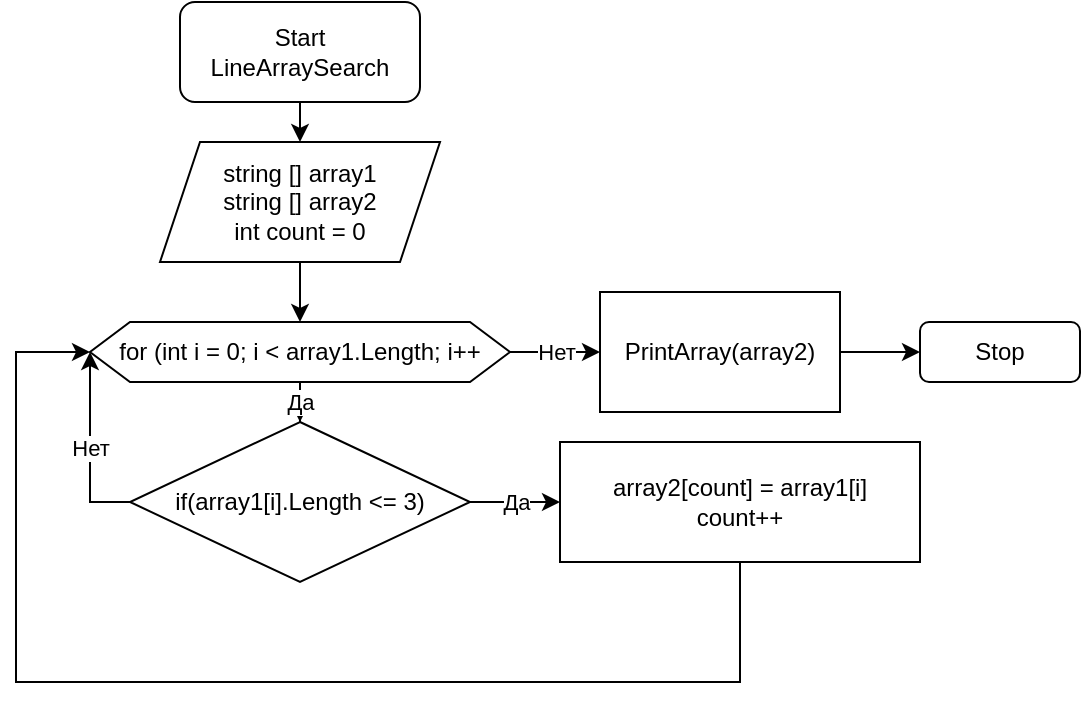 <mxfile version="20.7.4" type="device"><diagram id="c1rdVAjT_Tfs9TxQtrMK" name="Страница 1"><mxGraphModel dx="1418" dy="832" grid="1" gridSize="10" guides="1" tooltips="1" connect="1" arrows="1" fold="1" page="1" pageScale="1" pageWidth="827" pageHeight="1169" math="0" shadow="0"><root><mxCell id="0"/><mxCell id="1" parent="0"/><mxCell id="yDcOCB71ijbYg0taeBXi-6" style="edgeStyle=orthogonalEdgeStyle;rounded=0;orthogonalLoop=1;jettySize=auto;html=1;exitX=0.5;exitY=1;exitDx=0;exitDy=0;entryX=0.5;entryY=0;entryDx=0;entryDy=0;" parent="1" source="yDcOCB71ijbYg0taeBXi-2" target="yDcOCB71ijbYg0taeBXi-5" edge="1"><mxGeometry relative="1" as="geometry"/></mxCell><mxCell id="yDcOCB71ijbYg0taeBXi-2" value="Start&lt;br&gt;LineArraySearch" style="rounded=1;whiteSpace=wrap;html=1;" parent="1" vertex="1"><mxGeometry x="340" y="50" width="120" height="50" as="geometry"/></mxCell><mxCell id="yDcOCB71ijbYg0taeBXi-3" value="Stop" style="rounded=1;whiteSpace=wrap;html=1;" parent="1" vertex="1"><mxGeometry x="710" y="210" width="80" height="30" as="geometry"/></mxCell><mxCell id="yDcOCB71ijbYg0taeBXi-8" style="edgeStyle=orthogonalEdgeStyle;rounded=0;orthogonalLoop=1;jettySize=auto;html=1;exitX=0.5;exitY=1;exitDx=0;exitDy=0;entryX=0.5;entryY=0;entryDx=0;entryDy=0;" parent="1" source="yDcOCB71ijbYg0taeBXi-5" target="yDcOCB71ijbYg0taeBXi-7" edge="1"><mxGeometry relative="1" as="geometry"/></mxCell><mxCell id="yDcOCB71ijbYg0taeBXi-5" value="string [] array1&lt;br&gt;string [] array2&lt;br&gt;int count = 0" style="shape=parallelogram;perimeter=parallelogramPerimeter;whiteSpace=wrap;html=1;fixedSize=1;" parent="1" vertex="1"><mxGeometry x="330" y="120" width="140" height="60" as="geometry"/></mxCell><mxCell id="yDcOCB71ijbYg0taeBXi-10" value="Да" style="edgeStyle=orthogonalEdgeStyle;rounded=0;orthogonalLoop=1;jettySize=auto;html=1;exitX=0.5;exitY=1;exitDx=0;exitDy=0;" parent="1" source="yDcOCB71ijbYg0taeBXi-7" target="yDcOCB71ijbYg0taeBXi-9" edge="1"><mxGeometry relative="1" as="geometry"/></mxCell><mxCell id="eHG6MVFrII-zFAW8OGn5-2" value="Нет" style="edgeStyle=orthogonalEdgeStyle;rounded=0;orthogonalLoop=1;jettySize=auto;html=1;exitX=1;exitY=0.5;exitDx=0;exitDy=0;entryX=0;entryY=0.5;entryDx=0;entryDy=0;" edge="1" parent="1" source="yDcOCB71ijbYg0taeBXi-7" target="eHG6MVFrII-zFAW8OGn5-1"><mxGeometry relative="1" as="geometry"/></mxCell><mxCell id="yDcOCB71ijbYg0taeBXi-7" value="for (int i = 0; i &amp;lt; array1.Length; i++" style="shape=hexagon;perimeter=hexagonPerimeter2;whiteSpace=wrap;html=1;fixedSize=1;" parent="1" vertex="1"><mxGeometry x="295" y="210" width="210" height="30" as="geometry"/></mxCell><mxCell id="yDcOCB71ijbYg0taeBXi-11" value="Нет" style="edgeStyle=orthogonalEdgeStyle;rounded=0;orthogonalLoop=1;jettySize=auto;html=1;exitX=0;exitY=0.5;exitDx=0;exitDy=0;entryX=0;entryY=0.5;entryDx=0;entryDy=0;" parent="1" source="yDcOCB71ijbYg0taeBXi-9" target="yDcOCB71ijbYg0taeBXi-7" edge="1"><mxGeometry relative="1" as="geometry"><Array as="points"><mxPoint x="295" y="300"/></Array></mxGeometry></mxCell><mxCell id="yDcOCB71ijbYg0taeBXi-13" value="Да" style="edgeStyle=orthogonalEdgeStyle;rounded=0;orthogonalLoop=1;jettySize=auto;html=1;exitX=1;exitY=0.5;exitDx=0;exitDy=0;entryX=0;entryY=0.5;entryDx=0;entryDy=0;" parent="1" source="yDcOCB71ijbYg0taeBXi-9" target="yDcOCB71ijbYg0taeBXi-12" edge="1"><mxGeometry relative="1" as="geometry"/></mxCell><mxCell id="yDcOCB71ijbYg0taeBXi-9" value="if(array1[i].Length &amp;lt;= 3)" style="rhombus;whiteSpace=wrap;html=1;" parent="1" vertex="1"><mxGeometry x="315" y="260" width="170" height="80" as="geometry"/></mxCell><mxCell id="yDcOCB71ijbYg0taeBXi-12" value="array2[count] = array1[i]&lt;br&gt;count++" style="rounded=0;whiteSpace=wrap;html=1;" parent="1" vertex="1"><mxGeometry x="530" y="270" width="180" height="60" as="geometry"/></mxCell><mxCell id="yDcOCB71ijbYg0taeBXi-19" style="edgeStyle=orthogonalEdgeStyle;rounded=0;orthogonalLoop=1;jettySize=auto;html=1;exitX=0.5;exitY=1;exitDx=0;exitDy=0;entryX=0;entryY=0.5;entryDx=0;entryDy=0;" parent="1" source="yDcOCB71ijbYg0taeBXi-12" target="yDcOCB71ijbYg0taeBXi-7" edge="1"><mxGeometry relative="1" as="geometry"><Array as="points"><mxPoint x="620" y="390"/><mxPoint x="258" y="390"/><mxPoint x="258" y="225"/></Array><mxPoint x="287.5" y="390" as="sourcePoint"/></mxGeometry></mxCell><mxCell id="eHG6MVFrII-zFAW8OGn5-4" style="edgeStyle=orthogonalEdgeStyle;rounded=0;orthogonalLoop=1;jettySize=auto;html=1;exitX=1;exitY=0.5;exitDx=0;exitDy=0;entryX=0;entryY=0.5;entryDx=0;entryDy=0;" edge="1" parent="1" source="eHG6MVFrII-zFAW8OGn5-1" target="yDcOCB71ijbYg0taeBXi-3"><mxGeometry relative="1" as="geometry"/></mxCell><mxCell id="eHG6MVFrII-zFAW8OGn5-1" value="PrintArray(array2)" style="rounded=0;whiteSpace=wrap;html=1;" vertex="1" parent="1"><mxGeometry x="550" y="195" width="120" height="60" as="geometry"/></mxCell></root></mxGraphModel></diagram></mxfile>